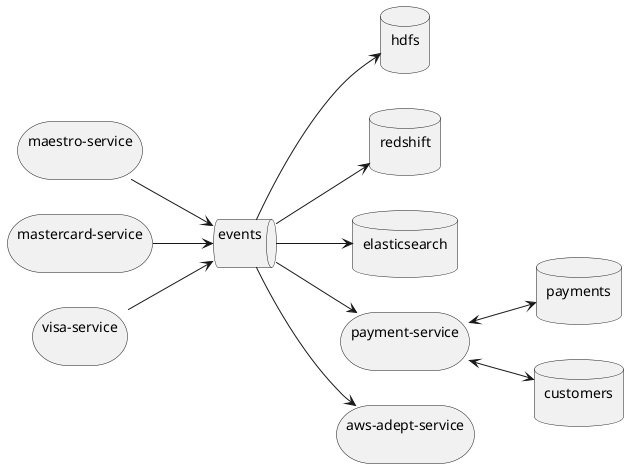 @startuml
left to right direction

database "payments\n" as postgres
database "customers\n" as cassandra
database "hdfs\n" as hdfs
database "redshift\n" as redshift
database "elasticsearch\n" as elastic

queue "events\n" as kafka

storage "maestro-service\n" as maestro
storage "mastercard-service\n" as mastercard
storage "visa-service\n" as visa
storage "payment-service\n" as payments
storage "aws-adept-service\n" as awsadept

maestro --> kafka
mastercard --> kafka
visa --> kafka

payments <--> postgres
payments <--> cassandra
kafka --> awsadept

kafka --> hdfs
kafka --> elastic
kafka --> payments
kafka --> redshift

@enduml
